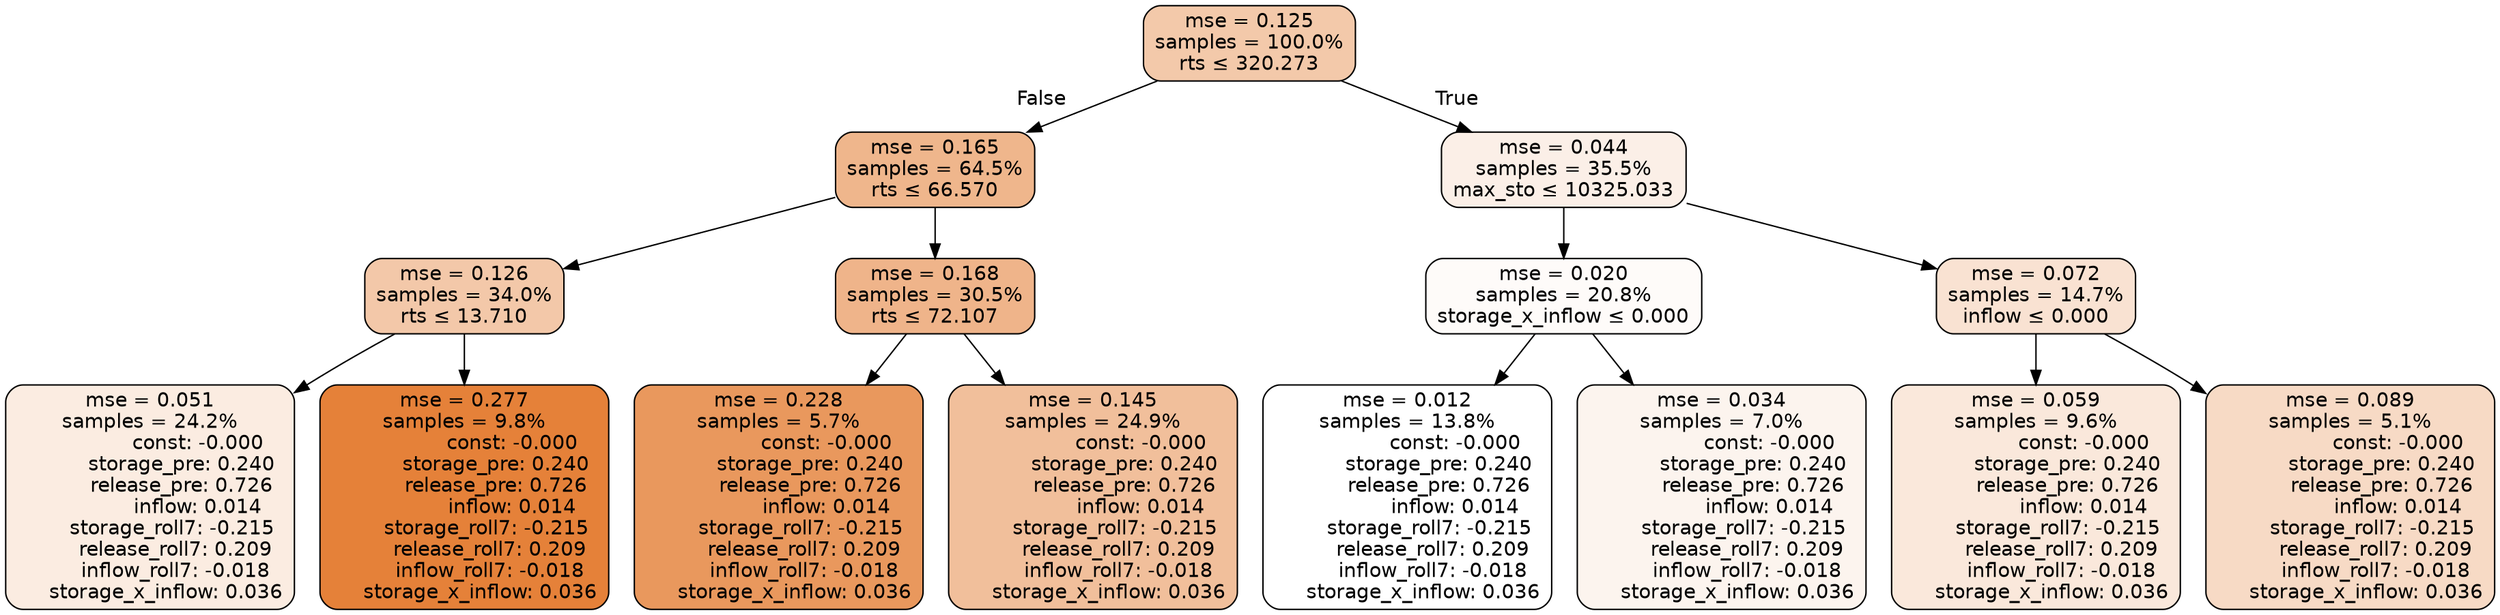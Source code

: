 digraph tree {
node [shape=rectangle, style="filled, rounded", color="black", fontname=helvetica] ;
edge [fontname=helvetica] ;
	"0" [label="mse = 0.125
samples = 100.0%
rts &le; 320.273", fillcolor="#f3c9aa"]
	"1" [label="mse = 0.165
samples = 64.5%
rts &le; 66.570", fillcolor="#efb68c"]
	"2" [label="mse = 0.126
samples = 34.0%
rts &le; 13.710", fillcolor="#f3c8a9"]
	"3" [label="mse = 0.051
samples = 24.2%
               const: -0.000
          storage_pre: 0.240
          release_pre: 0.726
               inflow: 0.014
       storage_roll7: -0.215
        release_roll7: 0.209
        inflow_roll7: -0.018
     storage_x_inflow: 0.036", fillcolor="#fbece1"]
	"4" [label="mse = 0.277
samples = 9.8%
               const: -0.000
          storage_pre: 0.240
          release_pre: 0.726
               inflow: 0.014
       storage_roll7: -0.215
        release_roll7: 0.209
        inflow_roll7: -0.018
     storage_x_inflow: 0.036", fillcolor="#e58139"]
	"5" [label="mse = 0.168
samples = 30.5%
rts &le; 72.107", fillcolor="#efb48a"]
	"6" [label="mse = 0.228
samples = 5.7%
               const: -0.000
          storage_pre: 0.240
          release_pre: 0.726
               inflow: 0.014
       storage_roll7: -0.215
        release_roll7: 0.209
        inflow_roll7: -0.018
     storage_x_inflow: 0.036", fillcolor="#e9985d"]
	"7" [label="mse = 0.145
samples = 24.9%
               const: -0.000
          storage_pre: 0.240
          release_pre: 0.726
               inflow: 0.014
       storage_roll7: -0.215
        release_roll7: 0.209
        inflow_roll7: -0.018
     storage_x_inflow: 0.036", fillcolor="#f1bf9b"]
	"8" [label="mse = 0.044
samples = 35.5%
max_sto &le; 10325.033", fillcolor="#fbefe7"]
	"9" [label="mse = 0.020
samples = 20.8%
storage_x_inflow &le; 0.000", fillcolor="#fefbf9"]
	"10" [label="mse = 0.012
samples = 13.8%
               const: -0.000
          storage_pre: 0.240
          release_pre: 0.726
               inflow: 0.014
       storage_roll7: -0.215
        release_roll7: 0.209
        inflow_roll7: -0.018
     storage_x_inflow: 0.036", fillcolor="#ffffff"]
	"11" [label="mse = 0.034
samples = 7.0%
               const: -0.000
          storage_pre: 0.240
          release_pre: 0.726
               inflow: 0.014
       storage_roll7: -0.215
        release_roll7: 0.209
        inflow_roll7: -0.018
     storage_x_inflow: 0.036", fillcolor="#fcf4ee"]
	"12" [label="mse = 0.072
samples = 14.7%
inflow &le; 0.000", fillcolor="#f9e2d2"]
	"13" [label="mse = 0.059
samples = 9.6%
               const: -0.000
          storage_pre: 0.240
          release_pre: 0.726
               inflow: 0.014
       storage_roll7: -0.215
        release_roll7: 0.209
        inflow_roll7: -0.018
     storage_x_inflow: 0.036", fillcolor="#fae8db"]
	"14" [label="mse = 0.089
samples = 5.1%
               const: -0.000
          storage_pre: 0.240
          release_pre: 0.726
               inflow: 0.014
       storage_roll7: -0.215
        release_roll7: 0.209
        inflow_roll7: -0.018
     storage_x_inflow: 0.036", fillcolor="#f7dac5"]

	"0" -> "1" [labeldistance=2.5, labelangle=45, headlabel="False"]
	"1" -> "2"
	"2" -> "3"
	"2" -> "4"
	"1" -> "5"
	"5" -> "6"
	"5" -> "7"
	"0" -> "8" [labeldistance=2.5, labelangle=-45, headlabel="True"]
	"8" -> "9"
	"9" -> "10"
	"9" -> "11"
	"8" -> "12"
	"12" -> "13"
	"12" -> "14"
}